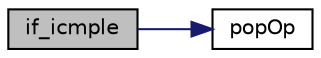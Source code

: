 digraph "if_icmple"
{
 // INTERACTIVE_SVG=YES
  edge [fontname="Helvetica",fontsize="10",labelfontname="Helvetica",labelfontsize="10"];
  node [fontname="Helvetica",fontsize="10",shape=record];
  rankdir="LR";
  Node1468 [label="if_icmple",height=0.2,width=0.4,color="black", fillcolor="grey75", style="filled", fontcolor="black"];
  Node1468 -> Node1469 [color="midnightblue",fontsize="10",style="solid",fontname="Helvetica"];
  Node1469 [label="popOp",height=0.2,width=0.4,color="black", fillcolor="white", style="filled",URL="$frame_8c.html#a3670f378856724ca85ced056e6bfc5c4"];
}
